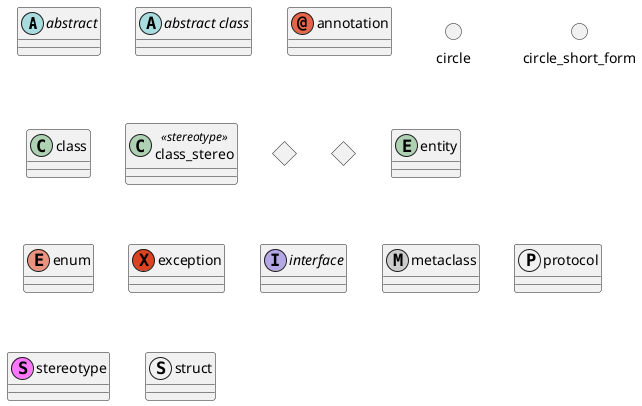 @startuml test
abstract        abstract
abstract class  "abstract class"
annotation      annotation
circle          circle
()              circle_short_form
class           class
class           class_stereo  <<stereotype>>
diamond         diamond
<>              diamond_short_form
entity          entity
enum            enum
exception       exception
interface       interface
metaclass       metaclass
protocol        protocol
stereotype      stereotype
struct          struct
@enduml

@startuml
package "Middlware" {
	package "UI State" {
		enum "TaskPropertyVariant" as task_prop_var {
			Date(Date)
			String(String),
			Number(f64),
			Boolean(bool),
		}
		entity "TaskProperty" as task_prop {
			+ name : String
			+ prop: TaskPropertyVariant
		}
		task_prop_var --* task_prop : prop
		entity "Task" as task {
			+ task_id : TaskID
			+ properties : Vec<String, Option<TaskProperty>>
			+ description : String
			+ completed : bool
			+ dependencies : Vec<TaskID>
		}
		task_prop --* task : properties

		entity "TaskTable" as task_table {
			+ tasks: SlotMap<TaskID, Task>
		}
		task_table -> task
	}
	package "Frontend API" {
		interface "Thing" {
			async ExecuteRequest<R>(request: R) -> R::Result
		}
		interface "Tasks" {
			CreateTasks(Vec<Task>) -> CreateTaskRequest
			UpdateTasks(Vec<Task>) -> UpdateTaskRequest
			DeleteTasks(Vec<TaskID>) -> DeleteTaskRequest
			GetTasks(Vec<TaskID>) -> GetTaskRequest
		}
	}
}
@enduml